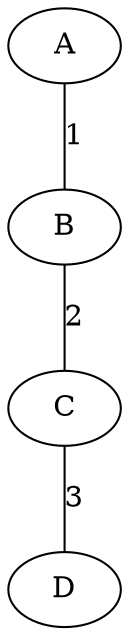 graph G {
0[label=A];
1[label=B];
2[label=C];
3[label=D];
0--1 [label="1"];
1--2 [label="2"];
2--3 [label="3"];
}
